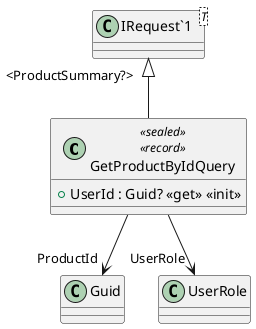 @startuml
class GetProductByIdQuery <<sealed>> <<record>> {
    + UserId : Guid? <<get>> <<init>>
}
class "IRequest`1"<T> {
}
"IRequest`1" "<ProductSummary?>" <|-- GetProductByIdQuery
GetProductByIdQuery --> "ProductId" Guid
GetProductByIdQuery --> "UserRole" UserRole
@enduml
